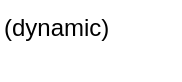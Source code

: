 <mxfile version="21.7.5" type="device">
  <diagram name="Page-1" id="blKU_HxplPHQoN4J_zoa">
    <mxGraphModel dx="1433" dy="870" grid="1" gridSize="10" guides="1" tooltips="1" connect="1" arrows="1" fold="1" page="1" pageScale="1" pageWidth="1169" pageHeight="827" math="0" shadow="0">
      <root>
        <mxCell id="0" />
        <mxCell id="1" parent="0" />
        <mxCell id="-IfHPnrXwasWkbLgyvsR-1" value="(dynamic)" style="text;whiteSpace=wrap;html=1;" vertex="1" parent="1">
          <mxGeometry x="10" y="10" width="90" height="40" as="geometry" />
        </mxCell>
      </root>
    </mxGraphModel>
  </diagram>
</mxfile>
